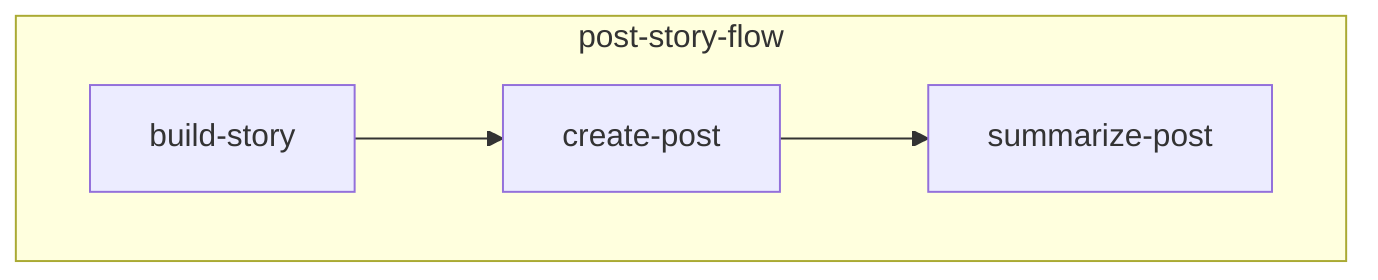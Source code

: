 graph TD
  subgraph post-story-flow
    build-story[build-story]
    create-post[create-post]
    summarize-post[summarize-post]
    build-story --> create-post
    create-post --> summarize-post
  end